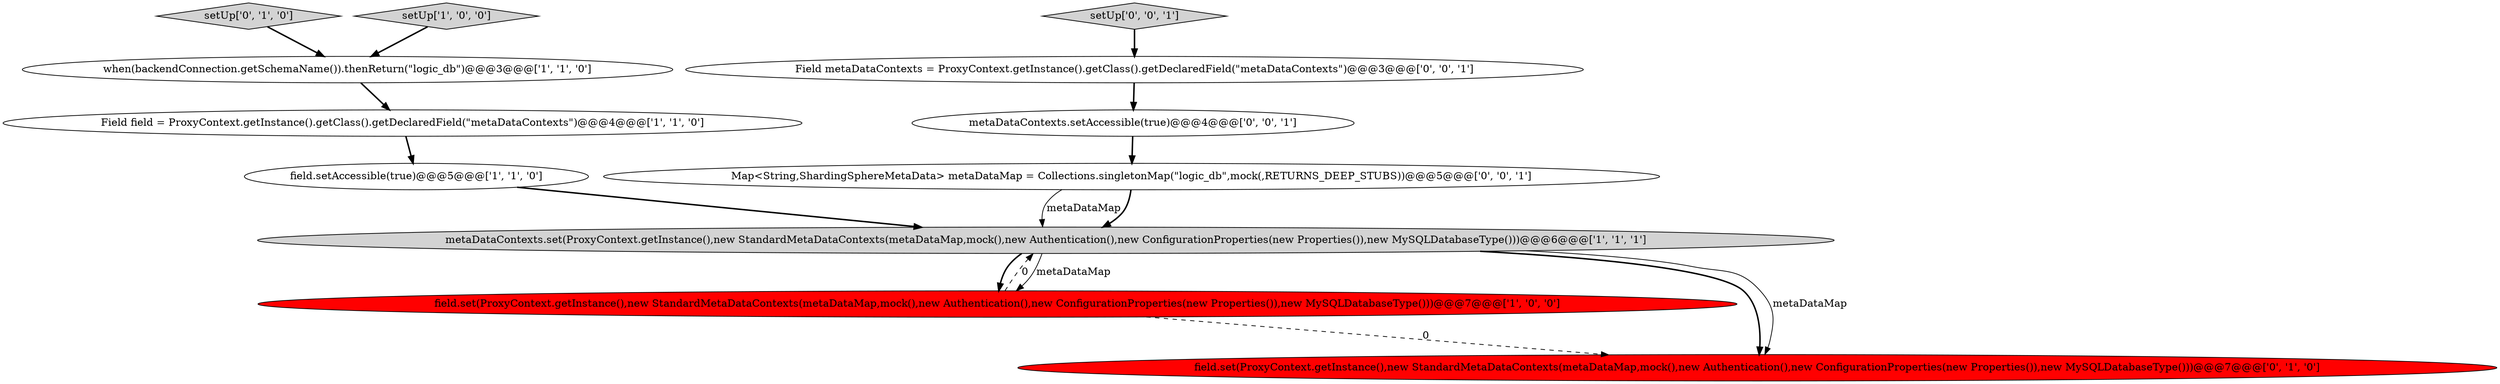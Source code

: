 digraph {
11 [style = filled, label = "Field metaDataContexts = ProxyContext.getInstance().getClass().getDeclaredField(\"metaDataContexts\")@@@3@@@['0', '0', '1']", fillcolor = white, shape = ellipse image = "AAA0AAABBB3BBB"];
9 [style = filled, label = "setUp['0', '0', '1']", fillcolor = lightgray, shape = diamond image = "AAA0AAABBB3BBB"];
0 [style = filled, label = "Field field = ProxyContext.getInstance().getClass().getDeclaredField(\"metaDataContexts\")@@@4@@@['1', '1', '0']", fillcolor = white, shape = ellipse image = "AAA0AAABBB1BBB"];
2 [style = filled, label = "when(backendConnection.getSchemaName()).thenReturn(\"logic_db\")@@@3@@@['1', '1', '0']", fillcolor = white, shape = ellipse image = "AAA0AAABBB1BBB"];
7 [style = filled, label = "setUp['0', '1', '0']", fillcolor = lightgray, shape = diamond image = "AAA0AAABBB2BBB"];
10 [style = filled, label = "metaDataContexts.setAccessible(true)@@@4@@@['0', '0', '1']", fillcolor = white, shape = ellipse image = "AAA0AAABBB3BBB"];
6 [style = filled, label = "field.set(ProxyContext.getInstance(),new StandardMetaDataContexts(metaDataMap,mock(),new Authentication(),new ConfigurationProperties(new Properties()),new MySQLDatabaseType()))@@@7@@@['0', '1', '0']", fillcolor = red, shape = ellipse image = "AAA1AAABBB2BBB"];
8 [style = filled, label = "Map<String,ShardingSphereMetaData> metaDataMap = Collections.singletonMap(\"logic_db\",mock(,RETURNS_DEEP_STUBS))@@@5@@@['0', '0', '1']", fillcolor = white, shape = ellipse image = "AAA0AAABBB3BBB"];
5 [style = filled, label = "field.set(ProxyContext.getInstance(),new StandardMetaDataContexts(metaDataMap,mock(),new Authentication(),new ConfigurationProperties(new Properties()),new MySQLDatabaseType()))@@@7@@@['1', '0', '0']", fillcolor = red, shape = ellipse image = "AAA1AAABBB1BBB"];
1 [style = filled, label = "field.setAccessible(true)@@@5@@@['1', '1', '0']", fillcolor = white, shape = ellipse image = "AAA0AAABBB1BBB"];
3 [style = filled, label = "setUp['1', '0', '0']", fillcolor = lightgray, shape = diamond image = "AAA0AAABBB1BBB"];
4 [style = filled, label = "metaDataContexts.set(ProxyContext.getInstance(),new StandardMetaDataContexts(metaDataMap,mock(),new Authentication(),new ConfigurationProperties(new Properties()),new MySQLDatabaseType()))@@@6@@@['1', '1', '1']", fillcolor = lightgray, shape = ellipse image = "AAA0AAABBB1BBB"];
8->4 [style = solid, label="metaDataMap"];
1->4 [style = bold, label=""];
2->0 [style = bold, label=""];
8->4 [style = bold, label=""];
9->11 [style = bold, label=""];
3->2 [style = bold, label=""];
10->8 [style = bold, label=""];
4->5 [style = solid, label="metaDataMap"];
5->6 [style = dashed, label="0"];
4->6 [style = bold, label=""];
4->5 [style = bold, label=""];
0->1 [style = bold, label=""];
7->2 [style = bold, label=""];
11->10 [style = bold, label=""];
5->4 [style = dashed, label="0"];
4->6 [style = solid, label="metaDataMap"];
}

